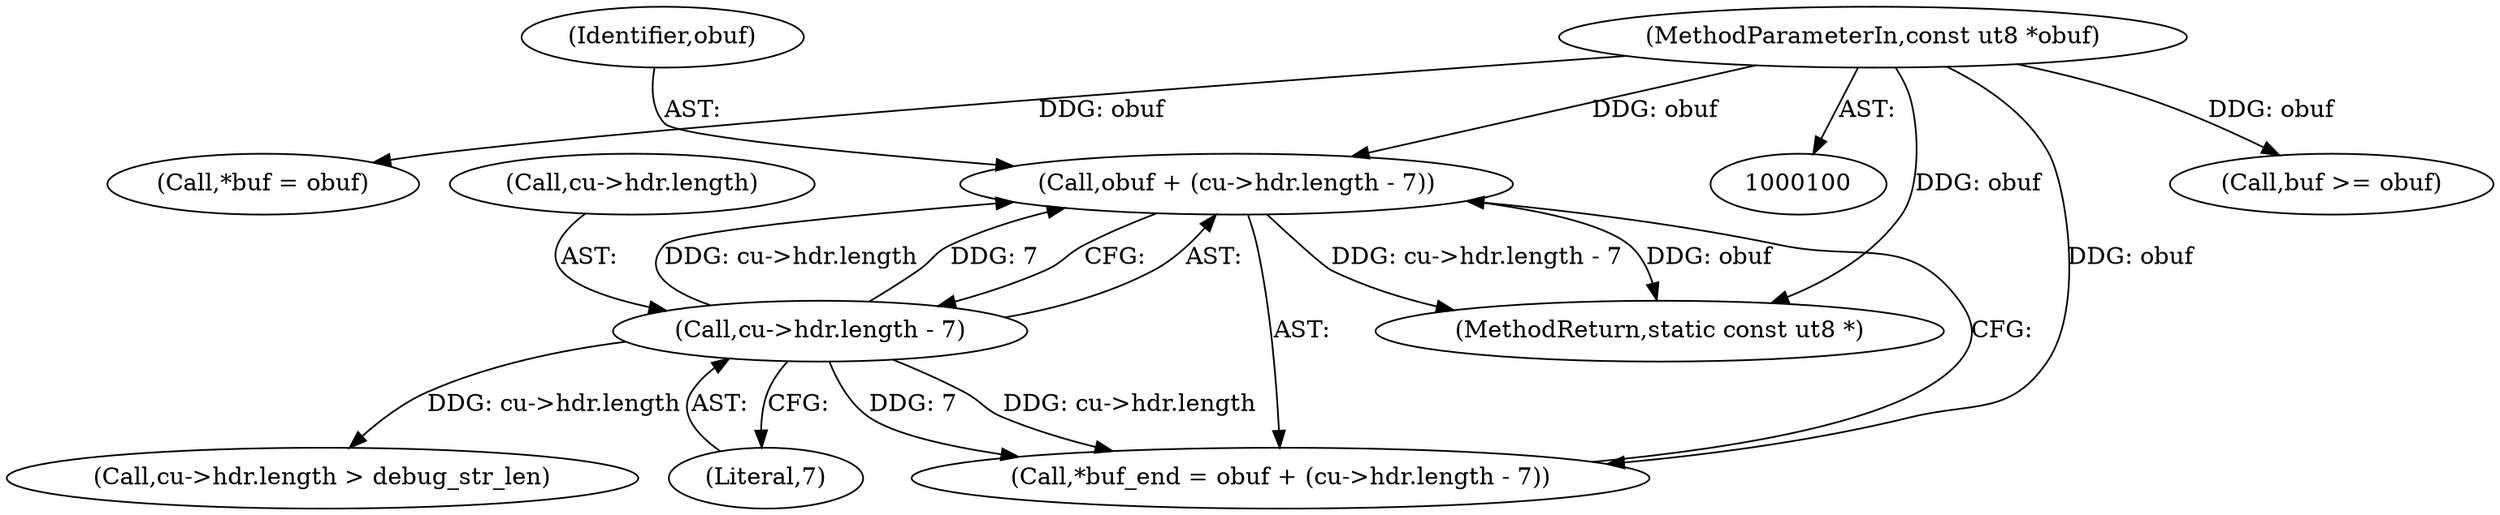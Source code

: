 digraph "0_radare2_2ca9ab45891b6ae8e32b6c28c81eebca059cbe5d_1@pointer" {
"1000116" [label="(Call,obuf + (cu->hdr.length - 7))"];
"1000102" [label="(MethodParameterIn,const ut8 *obuf)"];
"1000118" [label="(Call,cu->hdr.length - 7)"];
"1000102" [label="(MethodParameterIn,const ut8 *obuf)"];
"1000145" [label="(Call,buf >= obuf)"];
"1000117" [label="(Identifier,obuf)"];
"1000110" [label="(Call,*buf = obuf)"];
"1000455" [label="(MethodReturn,static const ut8 *)"];
"1000128" [label="(Call,cu->hdr.length > debug_str_len)"];
"1000124" [label="(Literal,7)"];
"1000118" [label="(Call,cu->hdr.length - 7)"];
"1000119" [label="(Call,cu->hdr.length)"];
"1000114" [label="(Call,*buf_end = obuf + (cu->hdr.length - 7))"];
"1000116" [label="(Call,obuf + (cu->hdr.length - 7))"];
"1000116" -> "1000114"  [label="AST: "];
"1000116" -> "1000118"  [label="CFG: "];
"1000117" -> "1000116"  [label="AST: "];
"1000118" -> "1000116"  [label="AST: "];
"1000114" -> "1000116"  [label="CFG: "];
"1000116" -> "1000455"  [label="DDG: obuf"];
"1000116" -> "1000455"  [label="DDG: cu->hdr.length - 7"];
"1000102" -> "1000116"  [label="DDG: obuf"];
"1000118" -> "1000116"  [label="DDG: cu->hdr.length"];
"1000118" -> "1000116"  [label="DDG: 7"];
"1000102" -> "1000100"  [label="AST: "];
"1000102" -> "1000455"  [label="DDG: obuf"];
"1000102" -> "1000110"  [label="DDG: obuf"];
"1000102" -> "1000114"  [label="DDG: obuf"];
"1000102" -> "1000145"  [label="DDG: obuf"];
"1000118" -> "1000124"  [label="CFG: "];
"1000119" -> "1000118"  [label="AST: "];
"1000124" -> "1000118"  [label="AST: "];
"1000118" -> "1000114"  [label="DDG: cu->hdr.length"];
"1000118" -> "1000114"  [label="DDG: 7"];
"1000118" -> "1000128"  [label="DDG: cu->hdr.length"];
}
